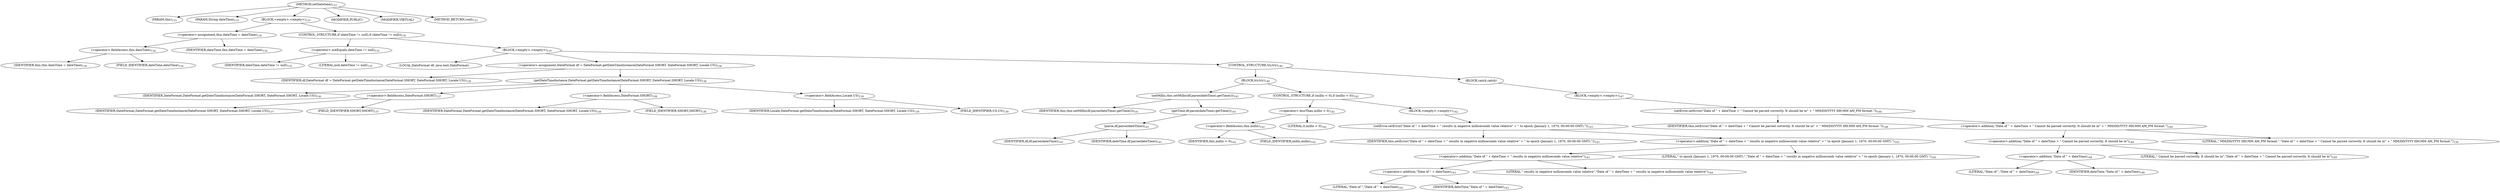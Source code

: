 digraph "setDatetime" {  
"195" [label = <(METHOD,setDatetime)<SUB>133</SUB>> ]
"8" [label = <(PARAM,this)<SUB>133</SUB>> ]
"196" [label = <(PARAM,String dateTime)<SUB>133</SUB>> ]
"197" [label = <(BLOCK,&lt;empty&gt;,&lt;empty&gt;)<SUB>133</SUB>> ]
"198" [label = <(&lt;operator&gt;.assignment,this.dateTime = dateTime)<SUB>134</SUB>> ]
"199" [label = <(&lt;operator&gt;.fieldAccess,this.dateTime)<SUB>134</SUB>> ]
"7" [label = <(IDENTIFIER,this,this.dateTime = dateTime)<SUB>134</SUB>> ]
"200" [label = <(FIELD_IDENTIFIER,dateTime,dateTime)<SUB>134</SUB>> ]
"201" [label = <(IDENTIFIER,dateTime,this.dateTime = dateTime)<SUB>134</SUB>> ]
"202" [label = <(CONTROL_STRUCTURE,if (dateTime != null),if (dateTime != null))<SUB>135</SUB>> ]
"203" [label = <(&lt;operator&gt;.notEquals,dateTime != null)<SUB>135</SUB>> ]
"204" [label = <(IDENTIFIER,dateTime,dateTime != null)<SUB>135</SUB>> ]
"205" [label = <(LITERAL,null,dateTime != null)<SUB>135</SUB>> ]
"206" [label = <(BLOCK,&lt;empty&gt;,&lt;empty&gt;)<SUB>135</SUB>> ]
"207" [label = <(LOCAL,DateFormat df: java.text.DateFormat)> ]
"208" [label = <(&lt;operator&gt;.assignment,DateFormat df = DateFormat.getDateTimeInstance(DateFormat.SHORT, DateFormat.SHORT, Locale.US))<SUB>136</SUB>> ]
"209" [label = <(IDENTIFIER,df,DateFormat df = DateFormat.getDateTimeInstance(DateFormat.SHORT, DateFormat.SHORT, Locale.US))<SUB>136</SUB>> ]
"210" [label = <(getDateTimeInstance,DateFormat.getDateTimeInstance(DateFormat.SHORT, DateFormat.SHORT, Locale.US))<SUB>136</SUB>> ]
"211" [label = <(IDENTIFIER,DateFormat,DateFormat.getDateTimeInstance(DateFormat.SHORT, DateFormat.SHORT, Locale.US))<SUB>136</SUB>> ]
"212" [label = <(&lt;operator&gt;.fieldAccess,DateFormat.SHORT)<SUB>137</SUB>> ]
"213" [label = <(IDENTIFIER,DateFormat,DateFormat.getDateTimeInstance(DateFormat.SHORT, DateFormat.SHORT, Locale.US))<SUB>137</SUB>> ]
"214" [label = <(FIELD_IDENTIFIER,SHORT,SHORT)<SUB>137</SUB>> ]
"215" [label = <(&lt;operator&gt;.fieldAccess,DateFormat.SHORT)<SUB>138</SUB>> ]
"216" [label = <(IDENTIFIER,DateFormat,DateFormat.getDateTimeInstance(DateFormat.SHORT, DateFormat.SHORT, Locale.US))<SUB>138</SUB>> ]
"217" [label = <(FIELD_IDENTIFIER,SHORT,SHORT)<SUB>138</SUB>> ]
"218" [label = <(&lt;operator&gt;.fieldAccess,Locale.US)<SUB>139</SUB>> ]
"219" [label = <(IDENTIFIER,Locale,DateFormat.getDateTimeInstance(DateFormat.SHORT, DateFormat.SHORT, Locale.US))<SUB>139</SUB>> ]
"220" [label = <(FIELD_IDENTIFIER,US,US)<SUB>139</SUB>> ]
"221" [label = <(CONTROL_STRUCTURE,try,try)<SUB>140</SUB>> ]
"222" [label = <(BLOCK,try,try)<SUB>140</SUB>> ]
"223" [label = <(setMillis,this.setMillis(df.parse(dateTime).getTime()))<SUB>141</SUB>> ]
"9" [label = <(IDENTIFIER,this,this.setMillis(df.parse(dateTime).getTime()))<SUB>141</SUB>> ]
"224" [label = <(getTime,df.parse(dateTime).getTime())<SUB>141</SUB>> ]
"225" [label = <(parse,df.parse(dateTime))<SUB>141</SUB>> ]
"226" [label = <(IDENTIFIER,df,df.parse(dateTime))<SUB>141</SUB>> ]
"227" [label = <(IDENTIFIER,dateTime,df.parse(dateTime))<SUB>141</SUB>> ]
"228" [label = <(CONTROL_STRUCTURE,if (millis &lt; 0),if (millis &lt; 0))<SUB>142</SUB>> ]
"229" [label = <(&lt;operator&gt;.lessThan,millis &lt; 0)<SUB>142</SUB>> ]
"230" [label = <(&lt;operator&gt;.fieldAccess,this.millis)<SUB>142</SUB>> ]
"231" [label = <(IDENTIFIER,this,millis &lt; 0)<SUB>142</SUB>> ]
"232" [label = <(FIELD_IDENTIFIER,millis,millis)<SUB>142</SUB>> ]
"233" [label = <(LITERAL,0,millis &lt; 0)<SUB>142</SUB>> ]
"234" [label = <(BLOCK,&lt;empty&gt;,&lt;empty&gt;)<SUB>142</SUB>> ]
"235" [label = <(setError,setError(&quot;Date of &quot; + dateTime + &quot; results in negative milliseconds value relative&quot; + &quot; to epoch (January 1, 1970, 00:00:00 GMT).&quot;))<SUB>143</SUB>> ]
"10" [label = <(IDENTIFIER,this,setError(&quot;Date of &quot; + dateTime + &quot; results in negative milliseconds value relative&quot; + &quot; to epoch (January 1, 1970, 00:00:00 GMT).&quot;))<SUB>143</SUB>> ]
"236" [label = <(&lt;operator&gt;.addition,&quot;Date of &quot; + dateTime + &quot; results in negative milliseconds value relative&quot; + &quot; to epoch (January 1, 1970, 00:00:00 GMT).&quot;)<SUB>143</SUB>> ]
"237" [label = <(&lt;operator&gt;.addition,&quot;Date of &quot; + dateTime + &quot; results in negative milliseconds value relative&quot;)<SUB>143</SUB>> ]
"238" [label = <(&lt;operator&gt;.addition,&quot;Date of &quot; + dateTime)<SUB>143</SUB>> ]
"239" [label = <(LITERAL,&quot;Date of &quot;,&quot;Date of &quot; + dateTime)<SUB>143</SUB>> ]
"240" [label = <(IDENTIFIER,dateTime,&quot;Date of &quot; + dateTime)<SUB>143</SUB>> ]
"241" [label = <(LITERAL,&quot; results in negative milliseconds value relative&quot;,&quot;Date of &quot; + dateTime + &quot; results in negative milliseconds value relative&quot;)<SUB>144</SUB>> ]
"242" [label = <(LITERAL,&quot; to epoch (January 1, 1970, 00:00:00 GMT).&quot;,&quot;Date of &quot; + dateTime + &quot; results in negative milliseconds value relative&quot; + &quot; to epoch (January 1, 1970, 00:00:00 GMT).&quot;)<SUB>145</SUB>> ]
"243" [label = <(BLOCK,catch,catch)> ]
"244" [label = <(BLOCK,&lt;empty&gt;,&lt;empty&gt;)<SUB>147</SUB>> ]
"245" [label = <(setError,setError(&quot;Date of &quot; + dateTime + &quot; Cannot be parsed correctly. It should be in&quot; + &quot; MM/DD/YYYY HH:MM AM_PM format.&quot;))<SUB>148</SUB>> ]
"11" [label = <(IDENTIFIER,this,setError(&quot;Date of &quot; + dateTime + &quot; Cannot be parsed correctly. It should be in&quot; + &quot; MM/DD/YYYY HH:MM AM_PM format.&quot;))<SUB>148</SUB>> ]
"246" [label = <(&lt;operator&gt;.addition,&quot;Date of &quot; + dateTime + &quot; Cannot be parsed correctly. It should be in&quot; + &quot; MM/DD/YYYY HH:MM AM_PM format.&quot;)<SUB>148</SUB>> ]
"247" [label = <(&lt;operator&gt;.addition,&quot;Date of &quot; + dateTime + &quot; Cannot be parsed correctly. It should be in&quot;)<SUB>148</SUB>> ]
"248" [label = <(&lt;operator&gt;.addition,&quot;Date of &quot; + dateTime)<SUB>148</SUB>> ]
"249" [label = <(LITERAL,&quot;Date of &quot;,&quot;Date of &quot; + dateTime)<SUB>148</SUB>> ]
"250" [label = <(IDENTIFIER,dateTime,&quot;Date of &quot; + dateTime)<SUB>148</SUB>> ]
"251" [label = <(LITERAL,&quot; Cannot be parsed correctly. It should be in&quot;,&quot;Date of &quot; + dateTime + &quot; Cannot be parsed correctly. It should be in&quot;)<SUB>149</SUB>> ]
"252" [label = <(LITERAL,&quot; MM/DD/YYYY HH:MM AM_PM format.&quot;,&quot;Date of &quot; + dateTime + &quot; Cannot be parsed correctly. It should be in&quot; + &quot; MM/DD/YYYY HH:MM AM_PM format.&quot;)<SUB>150</SUB>> ]
"253" [label = <(MODIFIER,PUBLIC)> ]
"254" [label = <(MODIFIER,VIRTUAL)> ]
"255" [label = <(METHOD_RETURN,void)<SUB>133</SUB>> ]
  "195" -> "8" 
  "195" -> "196" 
  "195" -> "197" 
  "195" -> "253" 
  "195" -> "254" 
  "195" -> "255" 
  "197" -> "198" 
  "197" -> "202" 
  "198" -> "199" 
  "198" -> "201" 
  "199" -> "7" 
  "199" -> "200" 
  "202" -> "203" 
  "202" -> "206" 
  "203" -> "204" 
  "203" -> "205" 
  "206" -> "207" 
  "206" -> "208" 
  "206" -> "221" 
  "208" -> "209" 
  "208" -> "210" 
  "210" -> "211" 
  "210" -> "212" 
  "210" -> "215" 
  "210" -> "218" 
  "212" -> "213" 
  "212" -> "214" 
  "215" -> "216" 
  "215" -> "217" 
  "218" -> "219" 
  "218" -> "220" 
  "221" -> "222" 
  "221" -> "243" 
  "222" -> "223" 
  "222" -> "228" 
  "223" -> "9" 
  "223" -> "224" 
  "224" -> "225" 
  "225" -> "226" 
  "225" -> "227" 
  "228" -> "229" 
  "228" -> "234" 
  "229" -> "230" 
  "229" -> "233" 
  "230" -> "231" 
  "230" -> "232" 
  "234" -> "235" 
  "235" -> "10" 
  "235" -> "236" 
  "236" -> "237" 
  "236" -> "242" 
  "237" -> "238" 
  "237" -> "241" 
  "238" -> "239" 
  "238" -> "240" 
  "243" -> "244" 
  "244" -> "245" 
  "245" -> "11" 
  "245" -> "246" 
  "246" -> "247" 
  "246" -> "252" 
  "247" -> "248" 
  "247" -> "251" 
  "248" -> "249" 
  "248" -> "250" 
}
